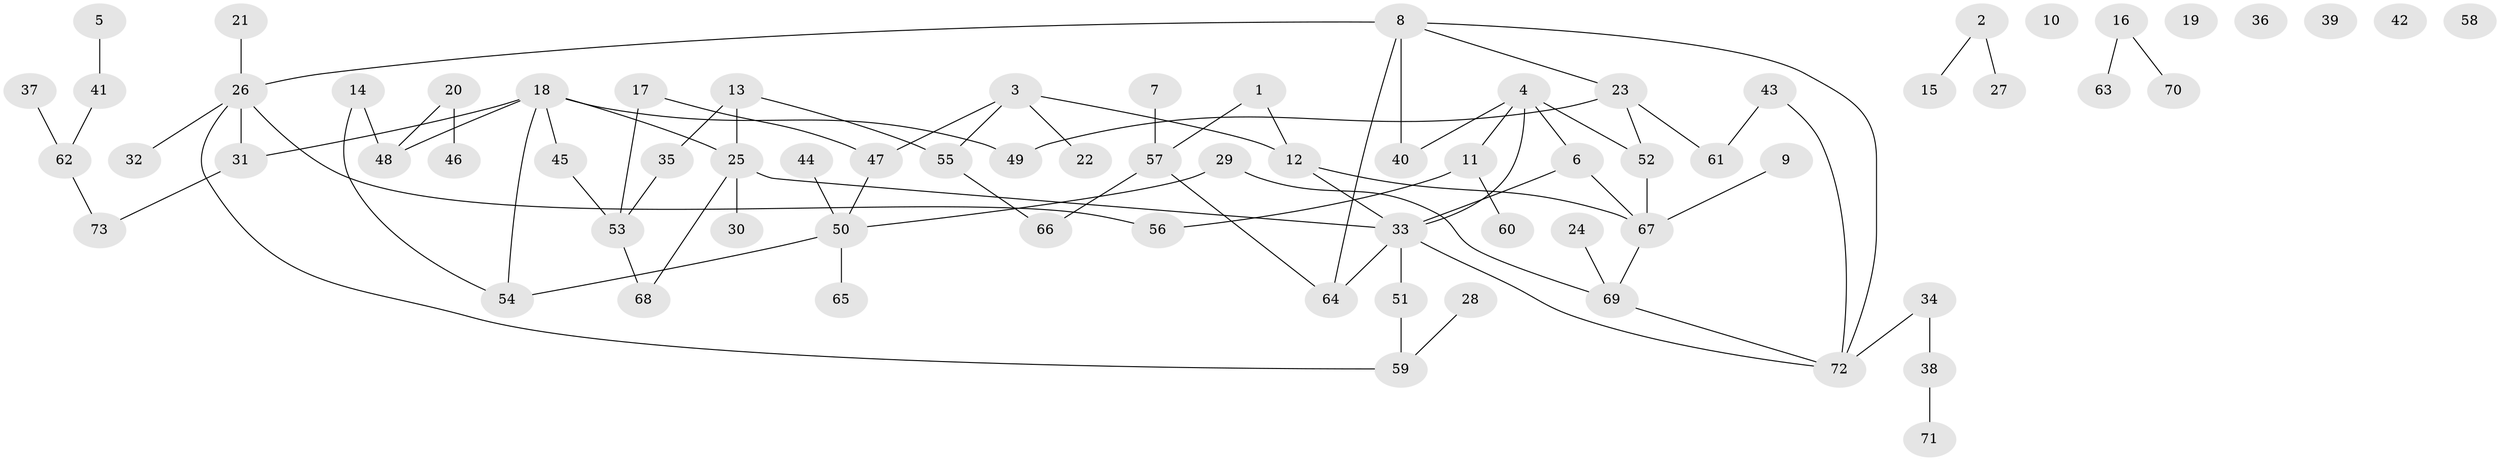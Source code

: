 // coarse degree distribution, {1: 0.21428571428571427, 5: 0.14285714285714285, 4: 0.14285714285714285, 2: 0.07142857142857142, 3: 0.35714285714285715, 6: 0.07142857142857142}
// Generated by graph-tools (version 1.1) at 2025/35/03/04/25 23:35:53]
// undirected, 73 vertices, 85 edges
graph export_dot {
  node [color=gray90,style=filled];
  1;
  2;
  3;
  4;
  5;
  6;
  7;
  8;
  9;
  10;
  11;
  12;
  13;
  14;
  15;
  16;
  17;
  18;
  19;
  20;
  21;
  22;
  23;
  24;
  25;
  26;
  27;
  28;
  29;
  30;
  31;
  32;
  33;
  34;
  35;
  36;
  37;
  38;
  39;
  40;
  41;
  42;
  43;
  44;
  45;
  46;
  47;
  48;
  49;
  50;
  51;
  52;
  53;
  54;
  55;
  56;
  57;
  58;
  59;
  60;
  61;
  62;
  63;
  64;
  65;
  66;
  67;
  68;
  69;
  70;
  71;
  72;
  73;
  1 -- 12;
  1 -- 57;
  2 -- 15;
  2 -- 27;
  3 -- 12;
  3 -- 22;
  3 -- 47;
  3 -- 55;
  4 -- 6;
  4 -- 11;
  4 -- 33;
  4 -- 40;
  4 -- 52;
  5 -- 41;
  6 -- 33;
  6 -- 67;
  7 -- 57;
  8 -- 23;
  8 -- 26;
  8 -- 40;
  8 -- 64;
  8 -- 72;
  9 -- 67;
  11 -- 56;
  11 -- 60;
  12 -- 33;
  12 -- 67;
  13 -- 25;
  13 -- 35;
  13 -- 55;
  14 -- 48;
  14 -- 54;
  16 -- 63;
  16 -- 70;
  17 -- 47;
  17 -- 53;
  18 -- 25;
  18 -- 31;
  18 -- 45;
  18 -- 48;
  18 -- 49;
  18 -- 54;
  20 -- 46;
  20 -- 48;
  21 -- 26;
  23 -- 49;
  23 -- 52;
  23 -- 61;
  24 -- 69;
  25 -- 30;
  25 -- 33;
  25 -- 68;
  26 -- 31;
  26 -- 32;
  26 -- 56;
  26 -- 59;
  28 -- 59;
  29 -- 50;
  29 -- 69;
  31 -- 73;
  33 -- 51;
  33 -- 64;
  33 -- 72;
  34 -- 38;
  34 -- 72;
  35 -- 53;
  37 -- 62;
  38 -- 71;
  41 -- 62;
  43 -- 61;
  43 -- 72;
  44 -- 50;
  45 -- 53;
  47 -- 50;
  50 -- 54;
  50 -- 65;
  51 -- 59;
  52 -- 67;
  53 -- 68;
  55 -- 66;
  57 -- 64;
  57 -- 66;
  62 -- 73;
  67 -- 69;
  69 -- 72;
}
